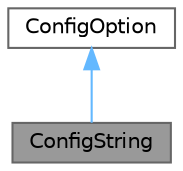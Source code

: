 digraph "ConfigString"
{
 // INTERACTIVE_SVG=YES
 // LATEX_PDF_SIZE
  bgcolor="transparent";
  edge [fontname=Helvetica,fontsize=10,labelfontname=Helvetica,labelfontsize=10];
  node [fontname=Helvetica,fontsize=10,shape=box,height=0.2,width=0.4];
  Node1 [label="ConfigString",height=0.2,width=0.4,color="gray40", fillcolor="grey60", style="filled", fontcolor="black",tooltip="Class representing a string type option."];
  Node2 -> Node1 [dir="back",color="steelblue1",style="solid"];
  Node2 [label="ConfigOption",height=0.2,width=0.4,color="gray40", fillcolor="white", style="filled",URL="$d2/dd3/class_config_option.html",tooltip="Abstract base class for any configuration option."];
}
